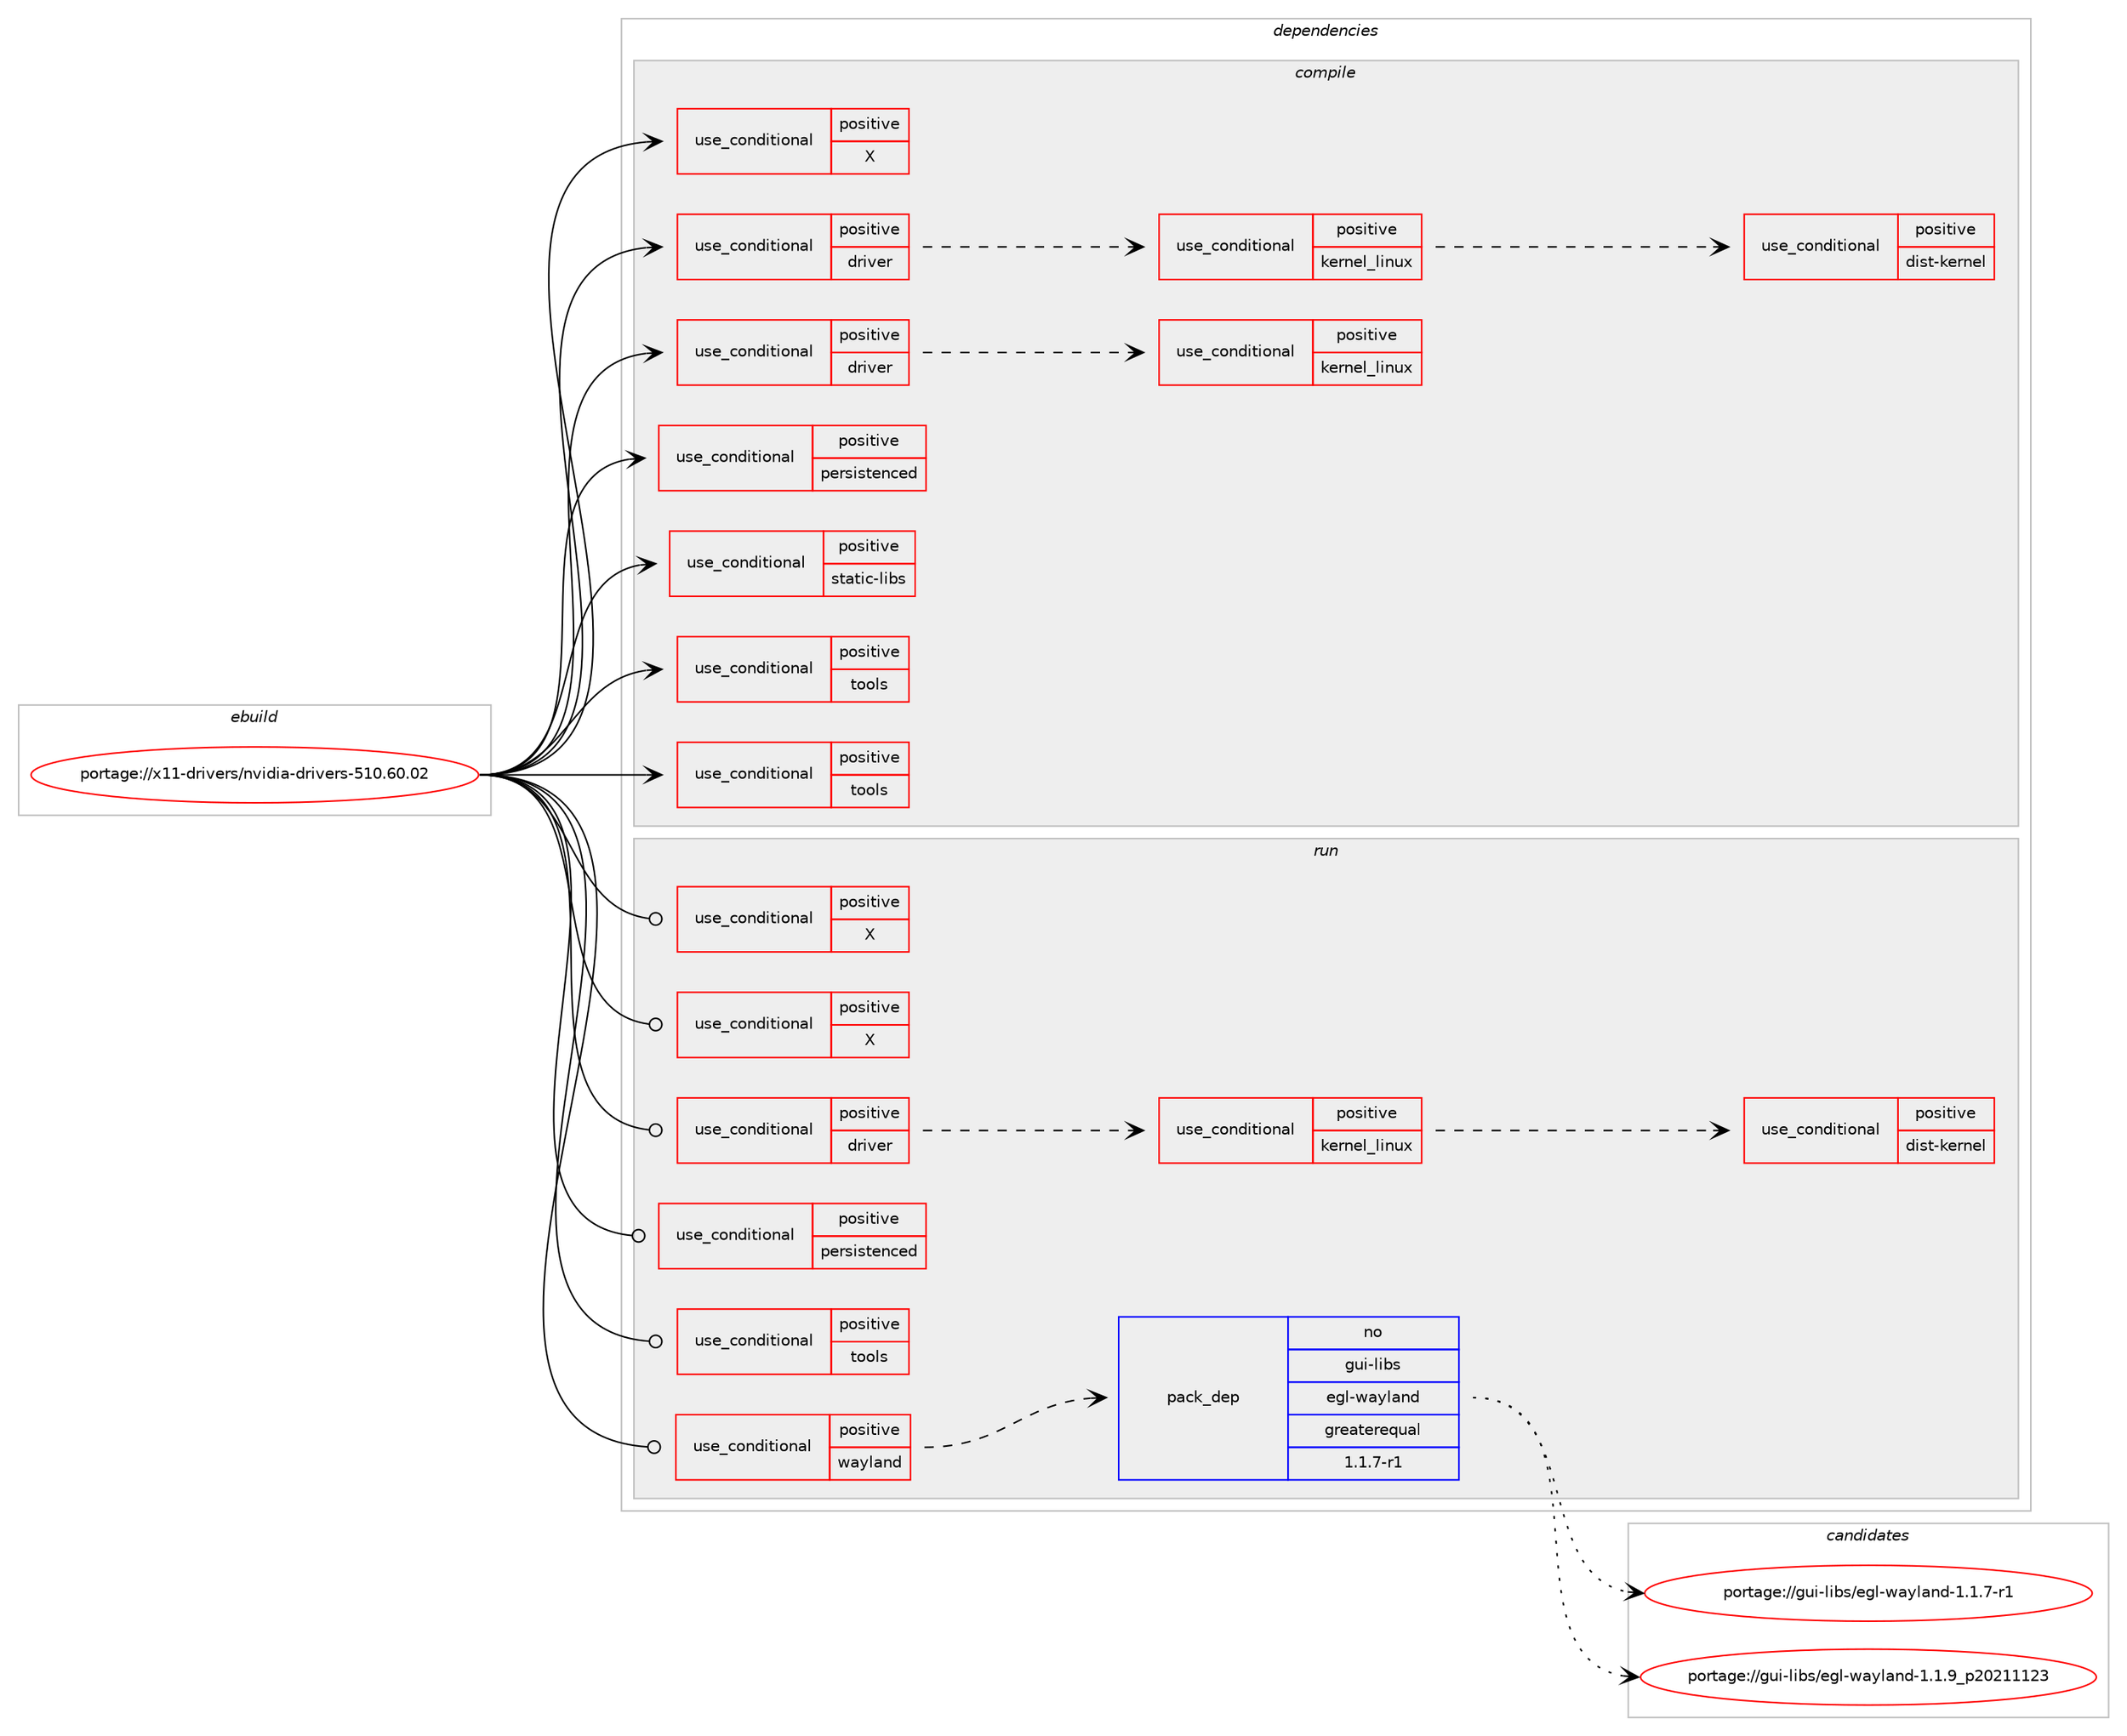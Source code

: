 digraph prolog {

# *************
# Graph options
# *************

newrank=true;
concentrate=true;
compound=true;
graph [rankdir=LR,fontname=Helvetica,fontsize=10,ranksep=1.5];#, ranksep=2.5, nodesep=0.2];
edge  [arrowhead=vee];
node  [fontname=Helvetica,fontsize=10];

# **********
# The ebuild
# **********

subgraph cluster_leftcol {
color=gray;
rank=same;
label=<<i>ebuild</i>>;
id [label="portage://x11-drivers/nvidia-drivers-510.60.02", color=red, width=4, href="../x11-drivers/nvidia-drivers-510.60.02.svg"];
}

# ****************
# The dependencies
# ****************

subgraph cluster_midcol {
color=gray;
label=<<i>dependencies</i>>;
subgraph cluster_compile {
fillcolor="#eeeeee";
style=filled;
label=<<i>compile</i>>;
subgraph cond318 {
dependency1432 [label=<<TABLE BORDER="0" CELLBORDER="1" CELLSPACING="0" CELLPADDING="4"><TR><TD ROWSPAN="3" CELLPADDING="10">use_conditional</TD></TR><TR><TD>positive</TD></TR><TR><TD>X</TD></TR></TABLE>>, shape=none, color=red];
# *** BEGIN UNKNOWN DEPENDENCY TYPE (TODO) ***
# dependency1432 -> package_dependency(portage://x11-drivers/nvidia-drivers-510.60.02,install,no,x11-libs,libpciaccess,none,[,,],[],[])
# *** END UNKNOWN DEPENDENCY TYPE (TODO) ***

}
id:e -> dependency1432:w [weight=20,style="solid",arrowhead="vee"];
subgraph cond319 {
dependency1433 [label=<<TABLE BORDER="0" CELLBORDER="1" CELLSPACING="0" CELLPADDING="4"><TR><TD ROWSPAN="3" CELLPADDING="10">use_conditional</TD></TR><TR><TD>positive</TD></TR><TR><TD>driver</TD></TR></TABLE>>, shape=none, color=red];
subgraph cond320 {
dependency1434 [label=<<TABLE BORDER="0" CELLBORDER="1" CELLSPACING="0" CELLPADDING="4"><TR><TD ROWSPAN="3" CELLPADDING="10">use_conditional</TD></TR><TR><TD>positive</TD></TR><TR><TD>kernel_linux</TD></TR></TABLE>>, shape=none, color=red];
# *** BEGIN UNKNOWN DEPENDENCY TYPE (TODO) ***
# dependency1434 -> package_dependency(portage://x11-drivers/nvidia-drivers-510.60.02,install,no,sys-apps,kmod,none,[,,],[],[use(enable(tools),none)])
# *** END UNKNOWN DEPENDENCY TYPE (TODO) ***

subgraph cond321 {
dependency1435 [label=<<TABLE BORDER="0" CELLBORDER="1" CELLSPACING="0" CELLPADDING="4"><TR><TD ROWSPAN="3" CELLPADDING="10">use_conditional</TD></TR><TR><TD>positive</TD></TR><TR><TD>dist-kernel</TD></TR></TABLE>>, shape=none, color=red];
# *** BEGIN UNKNOWN DEPENDENCY TYPE (TODO) ***
# dependency1435 -> package_dependency(portage://x11-drivers/nvidia-drivers-510.60.02,install,no,virtual,dist-kernel,none,[,,],any_same_slot,[])
# *** END UNKNOWN DEPENDENCY TYPE (TODO) ***

}
dependency1434:e -> dependency1435:w [weight=20,style="dashed",arrowhead="vee"];
}
dependency1433:e -> dependency1434:w [weight=20,style="dashed",arrowhead="vee"];
}
id:e -> dependency1433:w [weight=20,style="solid",arrowhead="vee"];
subgraph cond322 {
dependency1436 [label=<<TABLE BORDER="0" CELLBORDER="1" CELLSPACING="0" CELLPADDING="4"><TR><TD ROWSPAN="3" CELLPADDING="10">use_conditional</TD></TR><TR><TD>positive</TD></TR><TR><TD>driver</TD></TR></TABLE>>, shape=none, color=red];
# *** BEGIN UNKNOWN DEPENDENCY TYPE (TODO) ***
# dependency1436 -> package_dependency(portage://x11-drivers/nvidia-drivers-510.60.02,install,no,sys-apps,sed,none,[,,],[],[])
# *** END UNKNOWN DEPENDENCY TYPE (TODO) ***

subgraph cond323 {
dependency1437 [label=<<TABLE BORDER="0" CELLBORDER="1" CELLSPACING="0" CELLPADDING="4"><TR><TD ROWSPAN="3" CELLPADDING="10">use_conditional</TD></TR><TR><TD>positive</TD></TR><TR><TD>kernel_linux</TD></TR></TABLE>>, shape=none, color=red];
# *** BEGIN UNKNOWN DEPENDENCY TYPE (TODO) ***
# dependency1437 -> package_dependency(portage://x11-drivers/nvidia-drivers-510.60.02,install,no,virtual,linux-sources,none,[,,],[],[])
# *** END UNKNOWN DEPENDENCY TYPE (TODO) ***

# *** BEGIN UNKNOWN DEPENDENCY TYPE (TODO) ***
# dependency1437 -> package_dependency(portage://x11-drivers/nvidia-drivers-510.60.02,install,no,virtual,libelf,none,[,,],[],[])
# *** END UNKNOWN DEPENDENCY TYPE (TODO) ***

}
dependency1436:e -> dependency1437:w [weight=20,style="dashed",arrowhead="vee"];
}
id:e -> dependency1436:w [weight=20,style="solid",arrowhead="vee"];
subgraph cond324 {
dependency1438 [label=<<TABLE BORDER="0" CELLBORDER="1" CELLSPACING="0" CELLPADDING="4"><TR><TD ROWSPAN="3" CELLPADDING="10">use_conditional</TD></TR><TR><TD>positive</TD></TR><TR><TD>persistenced</TD></TR></TABLE>>, shape=none, color=red];
# *** BEGIN UNKNOWN DEPENDENCY TYPE (TODO) ***
# dependency1438 -> package_dependency(portage://x11-drivers/nvidia-drivers-510.60.02,install,no,acct-user,nvpd,none,[,,],[],[])
# *** END UNKNOWN DEPENDENCY TYPE (TODO) ***

# *** BEGIN UNKNOWN DEPENDENCY TYPE (TODO) ***
# dependency1438 -> package_dependency(portage://x11-drivers/nvidia-drivers-510.60.02,install,no,net-libs,libtirpc,none,[,,],any_same_slot,[])
# *** END UNKNOWN DEPENDENCY TYPE (TODO) ***

}
id:e -> dependency1438:w [weight=20,style="solid",arrowhead="vee"];
subgraph cond325 {
dependency1439 [label=<<TABLE BORDER="0" CELLBORDER="1" CELLSPACING="0" CELLPADDING="4"><TR><TD ROWSPAN="3" CELLPADDING="10">use_conditional</TD></TR><TR><TD>positive</TD></TR><TR><TD>static-libs</TD></TR></TABLE>>, shape=none, color=red];
# *** BEGIN UNKNOWN DEPENDENCY TYPE (TODO) ***
# dependency1439 -> package_dependency(portage://x11-drivers/nvidia-drivers-510.60.02,install,no,x11-libs,libX11,none,[,,],[],[])
# *** END UNKNOWN DEPENDENCY TYPE (TODO) ***

# *** BEGIN UNKNOWN DEPENDENCY TYPE (TODO) ***
# dependency1439 -> package_dependency(portage://x11-drivers/nvidia-drivers-510.60.02,install,no,x11-libs,libXext,none,[,,],[],[])
# *** END UNKNOWN DEPENDENCY TYPE (TODO) ***

}
id:e -> dependency1439:w [weight=20,style="solid",arrowhead="vee"];
subgraph cond326 {
dependency1440 [label=<<TABLE BORDER="0" CELLBORDER="1" CELLSPACING="0" CELLPADDING="4"><TR><TD ROWSPAN="3" CELLPADDING="10">use_conditional</TD></TR><TR><TD>positive</TD></TR><TR><TD>tools</TD></TR></TABLE>>, shape=none, color=red];
# *** BEGIN UNKNOWN DEPENDENCY TYPE (TODO) ***
# dependency1440 -> package_dependency(portage://x11-drivers/nvidia-drivers-510.60.02,install,no,dev-libs,atk,none,[,,],[],[])
# *** END UNKNOWN DEPENDENCY TYPE (TODO) ***

# *** BEGIN UNKNOWN DEPENDENCY TYPE (TODO) ***
# dependency1440 -> package_dependency(portage://x11-drivers/nvidia-drivers-510.60.02,install,no,dev-libs,glib,none,[,,],[slot(2)],[])
# *** END UNKNOWN DEPENDENCY TYPE (TODO) ***

# *** BEGIN UNKNOWN DEPENDENCY TYPE (TODO) ***
# dependency1440 -> package_dependency(portage://x11-drivers/nvidia-drivers-510.60.02,install,no,dev-libs,jansson,none,[,,],any_same_slot,[])
# *** END UNKNOWN DEPENDENCY TYPE (TODO) ***

# *** BEGIN UNKNOWN DEPENDENCY TYPE (TODO) ***
# dependency1440 -> package_dependency(portage://x11-drivers/nvidia-drivers-510.60.02,install,no,media-libs,harfbuzz,none,[,,],any_same_slot,[])
# *** END UNKNOWN DEPENDENCY TYPE (TODO) ***

# *** BEGIN UNKNOWN DEPENDENCY TYPE (TODO) ***
# dependency1440 -> package_dependency(portage://x11-drivers/nvidia-drivers-510.60.02,install,no,x11-libs,cairo,none,[,,],[],[])
# *** END UNKNOWN DEPENDENCY TYPE (TODO) ***

# *** BEGIN UNKNOWN DEPENDENCY TYPE (TODO) ***
# dependency1440 -> package_dependency(portage://x11-drivers/nvidia-drivers-510.60.02,install,no,x11-libs,gdk-pixbuf,none,[,,],[slot(2)],[])
# *** END UNKNOWN DEPENDENCY TYPE (TODO) ***

# *** BEGIN UNKNOWN DEPENDENCY TYPE (TODO) ***
# dependency1440 -> package_dependency(portage://x11-drivers/nvidia-drivers-510.60.02,install,no,x11-libs,gtk+,none,[,,],[slot(3)],[])
# *** END UNKNOWN DEPENDENCY TYPE (TODO) ***

# *** BEGIN UNKNOWN DEPENDENCY TYPE (TODO) ***
# dependency1440 -> package_dependency(portage://x11-drivers/nvidia-drivers-510.60.02,install,no,x11-libs,libX11,none,[,,],[],[])
# *** END UNKNOWN DEPENDENCY TYPE (TODO) ***

# *** BEGIN UNKNOWN DEPENDENCY TYPE (TODO) ***
# dependency1440 -> package_dependency(portage://x11-drivers/nvidia-drivers-510.60.02,install,no,x11-libs,libXext,none,[,,],[],[])
# *** END UNKNOWN DEPENDENCY TYPE (TODO) ***

# *** BEGIN UNKNOWN DEPENDENCY TYPE (TODO) ***
# dependency1440 -> package_dependency(portage://x11-drivers/nvidia-drivers-510.60.02,install,no,x11-libs,libXxf86vm,none,[,,],[],[])
# *** END UNKNOWN DEPENDENCY TYPE (TODO) ***

# *** BEGIN UNKNOWN DEPENDENCY TYPE (TODO) ***
# dependency1440 -> package_dependency(portage://x11-drivers/nvidia-drivers-510.60.02,install,no,x11-libs,pango,none,[,,],[],[])
# *** END UNKNOWN DEPENDENCY TYPE (TODO) ***

}
id:e -> dependency1440:w [weight=20,style="solid",arrowhead="vee"];
subgraph cond327 {
dependency1441 [label=<<TABLE BORDER="0" CELLBORDER="1" CELLSPACING="0" CELLPADDING="4"><TR><TD ROWSPAN="3" CELLPADDING="10">use_conditional</TD></TR><TR><TD>positive</TD></TR><TR><TD>tools</TD></TR></TABLE>>, shape=none, color=red];
# *** BEGIN UNKNOWN DEPENDENCY TYPE (TODO) ***
# dependency1441 -> package_dependency(portage://x11-drivers/nvidia-drivers-510.60.02,install,no,media-libs,libglvnd,none,[,,],[],[])
# *** END UNKNOWN DEPENDENCY TYPE (TODO) ***

# *** BEGIN UNKNOWN DEPENDENCY TYPE (TODO) ***
# dependency1441 -> package_dependency(portage://x11-drivers/nvidia-drivers-510.60.02,install,no,sys-apps,dbus,none,[,,],[],[])
# *** END UNKNOWN DEPENDENCY TYPE (TODO) ***

# *** BEGIN UNKNOWN DEPENDENCY TYPE (TODO) ***
# dependency1441 -> package_dependency(portage://x11-drivers/nvidia-drivers-510.60.02,install,no,x11-base,xorg-proto,none,[,,],[],[])
# *** END UNKNOWN DEPENDENCY TYPE (TODO) ***

# *** BEGIN UNKNOWN DEPENDENCY TYPE (TODO) ***
# dependency1441 -> package_dependency(portage://x11-drivers/nvidia-drivers-510.60.02,install,no,x11-libs,libXrandr,none,[,,],[],[])
# *** END UNKNOWN DEPENDENCY TYPE (TODO) ***

# *** BEGIN UNKNOWN DEPENDENCY TYPE (TODO) ***
# dependency1441 -> package_dependency(portage://x11-drivers/nvidia-drivers-510.60.02,install,no,x11-libs,libXv,none,[,,],[],[])
# *** END UNKNOWN DEPENDENCY TYPE (TODO) ***

# *** BEGIN UNKNOWN DEPENDENCY TYPE (TODO) ***
# dependency1441 -> package_dependency(portage://x11-drivers/nvidia-drivers-510.60.02,install,no,x11-libs,libvdpau,none,[,,],[],[])
# *** END UNKNOWN DEPENDENCY TYPE (TODO) ***

}
id:e -> dependency1441:w [weight=20,style="solid",arrowhead="vee"];
# *** BEGIN UNKNOWN DEPENDENCY TYPE (TODO) ***
# id -> package_dependency(portage://x11-drivers/nvidia-drivers-510.60.02,install,no,acct-group,video,none,[,,],[],[])
# *** END UNKNOWN DEPENDENCY TYPE (TODO) ***

# *** BEGIN UNKNOWN DEPENDENCY TYPE (TODO) ***
# id -> package_dependency(portage://x11-drivers/nvidia-drivers-510.60.02,install,no,sys-libs,glibc,none,[,,],[],[])
# *** END UNKNOWN DEPENDENCY TYPE (TODO) ***

}
subgraph cluster_compileandrun {
fillcolor="#eeeeee";
style=filled;
label=<<i>compile and run</i>>;
}
subgraph cluster_run {
fillcolor="#eeeeee";
style=filled;
label=<<i>run</i>>;
subgraph cond328 {
dependency1442 [label=<<TABLE BORDER="0" CELLBORDER="1" CELLSPACING="0" CELLPADDING="4"><TR><TD ROWSPAN="3" CELLPADDING="10">use_conditional</TD></TR><TR><TD>positive</TD></TR><TR><TD>X</TD></TR></TABLE>>, shape=none, color=red];
# *** BEGIN UNKNOWN DEPENDENCY TYPE (TODO) ***
# dependency1442 -> package_dependency(portage://x11-drivers/nvidia-drivers-510.60.02,run,no,media-libs,libglvnd,none,[,,],[],[use(enable(X),none),use(optenable(abi_x86_32),negative)])
# *** END UNKNOWN DEPENDENCY TYPE (TODO) ***

# *** BEGIN UNKNOWN DEPENDENCY TYPE (TODO) ***
# dependency1442 -> package_dependency(portage://x11-drivers/nvidia-drivers-510.60.02,run,no,x11-libs,libX11,none,[,,],[],[use(optenable(abi_x86_32),negative)])
# *** END UNKNOWN DEPENDENCY TYPE (TODO) ***

# *** BEGIN UNKNOWN DEPENDENCY TYPE (TODO) ***
# dependency1442 -> package_dependency(portage://x11-drivers/nvidia-drivers-510.60.02,run,no,x11-libs,libXext,none,[,,],[],[use(optenable(abi_x86_32),negative)])
# *** END UNKNOWN DEPENDENCY TYPE (TODO) ***

}
id:e -> dependency1442:w [weight=20,style="solid",arrowhead="odot"];
subgraph cond329 {
dependency1443 [label=<<TABLE BORDER="0" CELLBORDER="1" CELLSPACING="0" CELLPADDING="4"><TR><TD ROWSPAN="3" CELLPADDING="10">use_conditional</TD></TR><TR><TD>positive</TD></TR><TR><TD>X</TD></TR></TABLE>>, shape=none, color=red];
# *** BEGIN UNKNOWN DEPENDENCY TYPE (TODO) ***
# dependency1443 -> package_dependency(portage://x11-drivers/nvidia-drivers-510.60.02,run,no,x11-libs,libpciaccess,none,[,,],[],[])
# *** END UNKNOWN DEPENDENCY TYPE (TODO) ***

}
id:e -> dependency1443:w [weight=20,style="solid",arrowhead="odot"];
subgraph cond330 {
dependency1444 [label=<<TABLE BORDER="0" CELLBORDER="1" CELLSPACING="0" CELLPADDING="4"><TR><TD ROWSPAN="3" CELLPADDING="10">use_conditional</TD></TR><TR><TD>positive</TD></TR><TR><TD>driver</TD></TR></TABLE>>, shape=none, color=red];
subgraph cond331 {
dependency1445 [label=<<TABLE BORDER="0" CELLBORDER="1" CELLSPACING="0" CELLPADDING="4"><TR><TD ROWSPAN="3" CELLPADDING="10">use_conditional</TD></TR><TR><TD>positive</TD></TR><TR><TD>kernel_linux</TD></TR></TABLE>>, shape=none, color=red];
# *** BEGIN UNKNOWN DEPENDENCY TYPE (TODO) ***
# dependency1445 -> package_dependency(portage://x11-drivers/nvidia-drivers-510.60.02,run,no,sys-apps,kmod,none,[,,],[],[use(enable(tools),none)])
# *** END UNKNOWN DEPENDENCY TYPE (TODO) ***

subgraph cond332 {
dependency1446 [label=<<TABLE BORDER="0" CELLBORDER="1" CELLSPACING="0" CELLPADDING="4"><TR><TD ROWSPAN="3" CELLPADDING="10">use_conditional</TD></TR><TR><TD>positive</TD></TR><TR><TD>dist-kernel</TD></TR></TABLE>>, shape=none, color=red];
# *** BEGIN UNKNOWN DEPENDENCY TYPE (TODO) ***
# dependency1446 -> package_dependency(portage://x11-drivers/nvidia-drivers-510.60.02,run,no,virtual,dist-kernel,none,[,,],any_same_slot,[])
# *** END UNKNOWN DEPENDENCY TYPE (TODO) ***

}
dependency1445:e -> dependency1446:w [weight=20,style="dashed",arrowhead="vee"];
}
dependency1444:e -> dependency1445:w [weight=20,style="dashed",arrowhead="vee"];
}
id:e -> dependency1444:w [weight=20,style="solid",arrowhead="odot"];
subgraph cond333 {
dependency1447 [label=<<TABLE BORDER="0" CELLBORDER="1" CELLSPACING="0" CELLPADDING="4"><TR><TD ROWSPAN="3" CELLPADDING="10">use_conditional</TD></TR><TR><TD>positive</TD></TR><TR><TD>persistenced</TD></TR></TABLE>>, shape=none, color=red];
# *** BEGIN UNKNOWN DEPENDENCY TYPE (TODO) ***
# dependency1447 -> package_dependency(portage://x11-drivers/nvidia-drivers-510.60.02,run,no,acct-user,nvpd,none,[,,],[],[])
# *** END UNKNOWN DEPENDENCY TYPE (TODO) ***

# *** BEGIN UNKNOWN DEPENDENCY TYPE (TODO) ***
# dependency1447 -> package_dependency(portage://x11-drivers/nvidia-drivers-510.60.02,run,no,net-libs,libtirpc,none,[,,],any_same_slot,[])
# *** END UNKNOWN DEPENDENCY TYPE (TODO) ***

}
id:e -> dependency1447:w [weight=20,style="solid",arrowhead="odot"];
subgraph cond334 {
dependency1448 [label=<<TABLE BORDER="0" CELLBORDER="1" CELLSPACING="0" CELLPADDING="4"><TR><TD ROWSPAN="3" CELLPADDING="10">use_conditional</TD></TR><TR><TD>positive</TD></TR><TR><TD>tools</TD></TR></TABLE>>, shape=none, color=red];
# *** BEGIN UNKNOWN DEPENDENCY TYPE (TODO) ***
# dependency1448 -> package_dependency(portage://x11-drivers/nvidia-drivers-510.60.02,run,no,dev-libs,atk,none,[,,],[],[])
# *** END UNKNOWN DEPENDENCY TYPE (TODO) ***

# *** BEGIN UNKNOWN DEPENDENCY TYPE (TODO) ***
# dependency1448 -> package_dependency(portage://x11-drivers/nvidia-drivers-510.60.02,run,no,dev-libs,glib,none,[,,],[slot(2)],[])
# *** END UNKNOWN DEPENDENCY TYPE (TODO) ***

# *** BEGIN UNKNOWN DEPENDENCY TYPE (TODO) ***
# dependency1448 -> package_dependency(portage://x11-drivers/nvidia-drivers-510.60.02,run,no,dev-libs,jansson,none,[,,],any_same_slot,[])
# *** END UNKNOWN DEPENDENCY TYPE (TODO) ***

# *** BEGIN UNKNOWN DEPENDENCY TYPE (TODO) ***
# dependency1448 -> package_dependency(portage://x11-drivers/nvidia-drivers-510.60.02,run,no,media-libs,harfbuzz,none,[,,],any_same_slot,[])
# *** END UNKNOWN DEPENDENCY TYPE (TODO) ***

# *** BEGIN UNKNOWN DEPENDENCY TYPE (TODO) ***
# dependency1448 -> package_dependency(portage://x11-drivers/nvidia-drivers-510.60.02,run,no,x11-libs,cairo,none,[,,],[],[])
# *** END UNKNOWN DEPENDENCY TYPE (TODO) ***

# *** BEGIN UNKNOWN DEPENDENCY TYPE (TODO) ***
# dependency1448 -> package_dependency(portage://x11-drivers/nvidia-drivers-510.60.02,run,no,x11-libs,gdk-pixbuf,none,[,,],[slot(2)],[])
# *** END UNKNOWN DEPENDENCY TYPE (TODO) ***

# *** BEGIN UNKNOWN DEPENDENCY TYPE (TODO) ***
# dependency1448 -> package_dependency(portage://x11-drivers/nvidia-drivers-510.60.02,run,no,x11-libs,gtk+,none,[,,],[slot(3)],[])
# *** END UNKNOWN DEPENDENCY TYPE (TODO) ***

# *** BEGIN UNKNOWN DEPENDENCY TYPE (TODO) ***
# dependency1448 -> package_dependency(portage://x11-drivers/nvidia-drivers-510.60.02,run,no,x11-libs,libX11,none,[,,],[],[])
# *** END UNKNOWN DEPENDENCY TYPE (TODO) ***

# *** BEGIN UNKNOWN DEPENDENCY TYPE (TODO) ***
# dependency1448 -> package_dependency(portage://x11-drivers/nvidia-drivers-510.60.02,run,no,x11-libs,libXext,none,[,,],[],[])
# *** END UNKNOWN DEPENDENCY TYPE (TODO) ***

# *** BEGIN UNKNOWN DEPENDENCY TYPE (TODO) ***
# dependency1448 -> package_dependency(portage://x11-drivers/nvidia-drivers-510.60.02,run,no,x11-libs,libXxf86vm,none,[,,],[],[])
# *** END UNKNOWN DEPENDENCY TYPE (TODO) ***

# *** BEGIN UNKNOWN DEPENDENCY TYPE (TODO) ***
# dependency1448 -> package_dependency(portage://x11-drivers/nvidia-drivers-510.60.02,run,no,x11-libs,pango,none,[,,],[],[])
# *** END UNKNOWN DEPENDENCY TYPE (TODO) ***

}
id:e -> dependency1448:w [weight=20,style="solid",arrowhead="odot"];
subgraph cond335 {
dependency1449 [label=<<TABLE BORDER="0" CELLBORDER="1" CELLSPACING="0" CELLPADDING="4"><TR><TD ROWSPAN="3" CELLPADDING="10">use_conditional</TD></TR><TR><TD>positive</TD></TR><TR><TD>wayland</TD></TR></TABLE>>, shape=none, color=red];
# *** BEGIN UNKNOWN DEPENDENCY TYPE (TODO) ***
# dependency1449 -> package_dependency(portage://x11-drivers/nvidia-drivers-510.60.02,run,no,gui-libs,egl-gbm,none,[,,],[],[])
# *** END UNKNOWN DEPENDENCY TYPE (TODO) ***

subgraph pack1100 {
dependency1450 [label=<<TABLE BORDER="0" CELLBORDER="1" CELLSPACING="0" CELLPADDING="4" WIDTH="220"><TR><TD ROWSPAN="6" CELLPADDING="30">pack_dep</TD></TR><TR><TD WIDTH="110">no</TD></TR><TR><TD>gui-libs</TD></TR><TR><TD>egl-wayland</TD></TR><TR><TD>greaterequal</TD></TR><TR><TD>1.1.7-r1</TD></TR></TABLE>>, shape=none, color=blue];
}
dependency1449:e -> dependency1450:w [weight=20,style="dashed",arrowhead="vee"];
# *** BEGIN UNKNOWN DEPENDENCY TYPE (TODO) ***
# dependency1449 -> package_dependency(portage://x11-drivers/nvidia-drivers-510.60.02,run,no,media-libs,libglvnd,none,[,,],[],[])
# *** END UNKNOWN DEPENDENCY TYPE (TODO) ***

}
id:e -> dependency1449:w [weight=20,style="solid",arrowhead="odot"];
# *** BEGIN UNKNOWN DEPENDENCY TYPE (TODO) ***
# id -> package_dependency(portage://x11-drivers/nvidia-drivers-510.60.02,run,no,acct-group,video,none,[,,],[],[])
# *** END UNKNOWN DEPENDENCY TYPE (TODO) ***

# *** BEGIN UNKNOWN DEPENDENCY TYPE (TODO) ***
# id -> package_dependency(portage://x11-drivers/nvidia-drivers-510.60.02,run,no,sys-libs,glibc,none,[,,],[],[])
# *** END UNKNOWN DEPENDENCY TYPE (TODO) ***

}
}

# **************
# The candidates
# **************

subgraph cluster_choices {
rank=same;
color=gray;
label=<<i>candidates</i>>;

subgraph choice1100 {
color=black;
nodesep=1;
choice1031171054510810598115471011031084511997121108971101004549464946554511449 [label="portage://gui-libs/egl-wayland-1.1.7-r1", color=red, width=4,href="../gui-libs/egl-wayland-1.1.7-r1.svg"];
choice103117105451081059811547101103108451199712110897110100454946494657951125048504949495051 [label="portage://gui-libs/egl-wayland-1.1.9_p20211123", color=red, width=4,href="../gui-libs/egl-wayland-1.1.9_p20211123.svg"];
dependency1450:e -> choice1031171054510810598115471011031084511997121108971101004549464946554511449:w [style=dotted,weight="100"];
dependency1450:e -> choice103117105451081059811547101103108451199712110897110100454946494657951125048504949495051:w [style=dotted,weight="100"];
}
}

}
